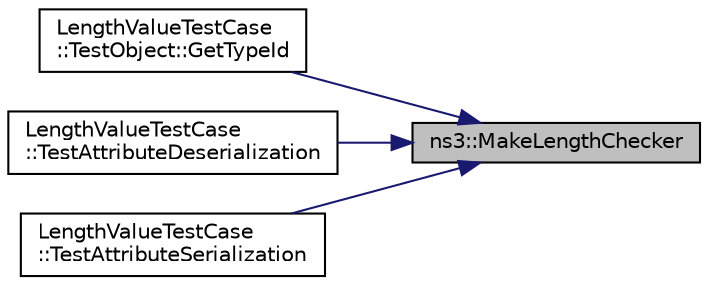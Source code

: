 digraph "ns3::MakeLengthChecker"
{
 // LATEX_PDF_SIZE
  edge [fontname="Helvetica",fontsize="10",labelfontname="Helvetica",labelfontsize="10"];
  node [fontname="Helvetica",fontsize="10",shape=record];
  rankdir="RL";
  Node1 [label="ns3::MakeLengthChecker",height=0.2,width=0.4,color="black", fillcolor="grey75", style="filled", fontcolor="black",tooltip=" "];
  Node1 -> Node2 [dir="back",color="midnightblue",fontsize="10",style="solid",fontname="Helvetica"];
  Node2 [label="LengthValueTestCase\l::TestObject::GetTypeId",height=0.2,width=0.4,color="black", fillcolor="white", style="filled",URL="$class_length_value_test_case_1_1_test_object.html#a77bce1c815b942f1318f3f20e9fb9128",tooltip=" "];
  Node1 -> Node3 [dir="back",color="midnightblue",fontsize="10",style="solid",fontname="Helvetica"];
  Node3 [label="LengthValueTestCase\l::TestAttributeDeserialization",height=0.2,width=0.4,color="black", fillcolor="white", style="filled",URL="$class_length_value_test_case.html#a8900423bd1f127e61b645dfe278938df",tooltip="Test that a LengthValue can be deserialized from a string."];
  Node1 -> Node4 [dir="back",color="midnightblue",fontsize="10",style="solid",fontname="Helvetica"];
  Node4 [label="LengthValueTestCase\l::TestAttributeSerialization",height=0.2,width=0.4,color="black", fillcolor="white", style="filled",URL="$class_length_value_test_case.html#a328cd6852db8066f4570111db33b105a",tooltip="Test that a LengthValue can be serialized to a string."];
}
